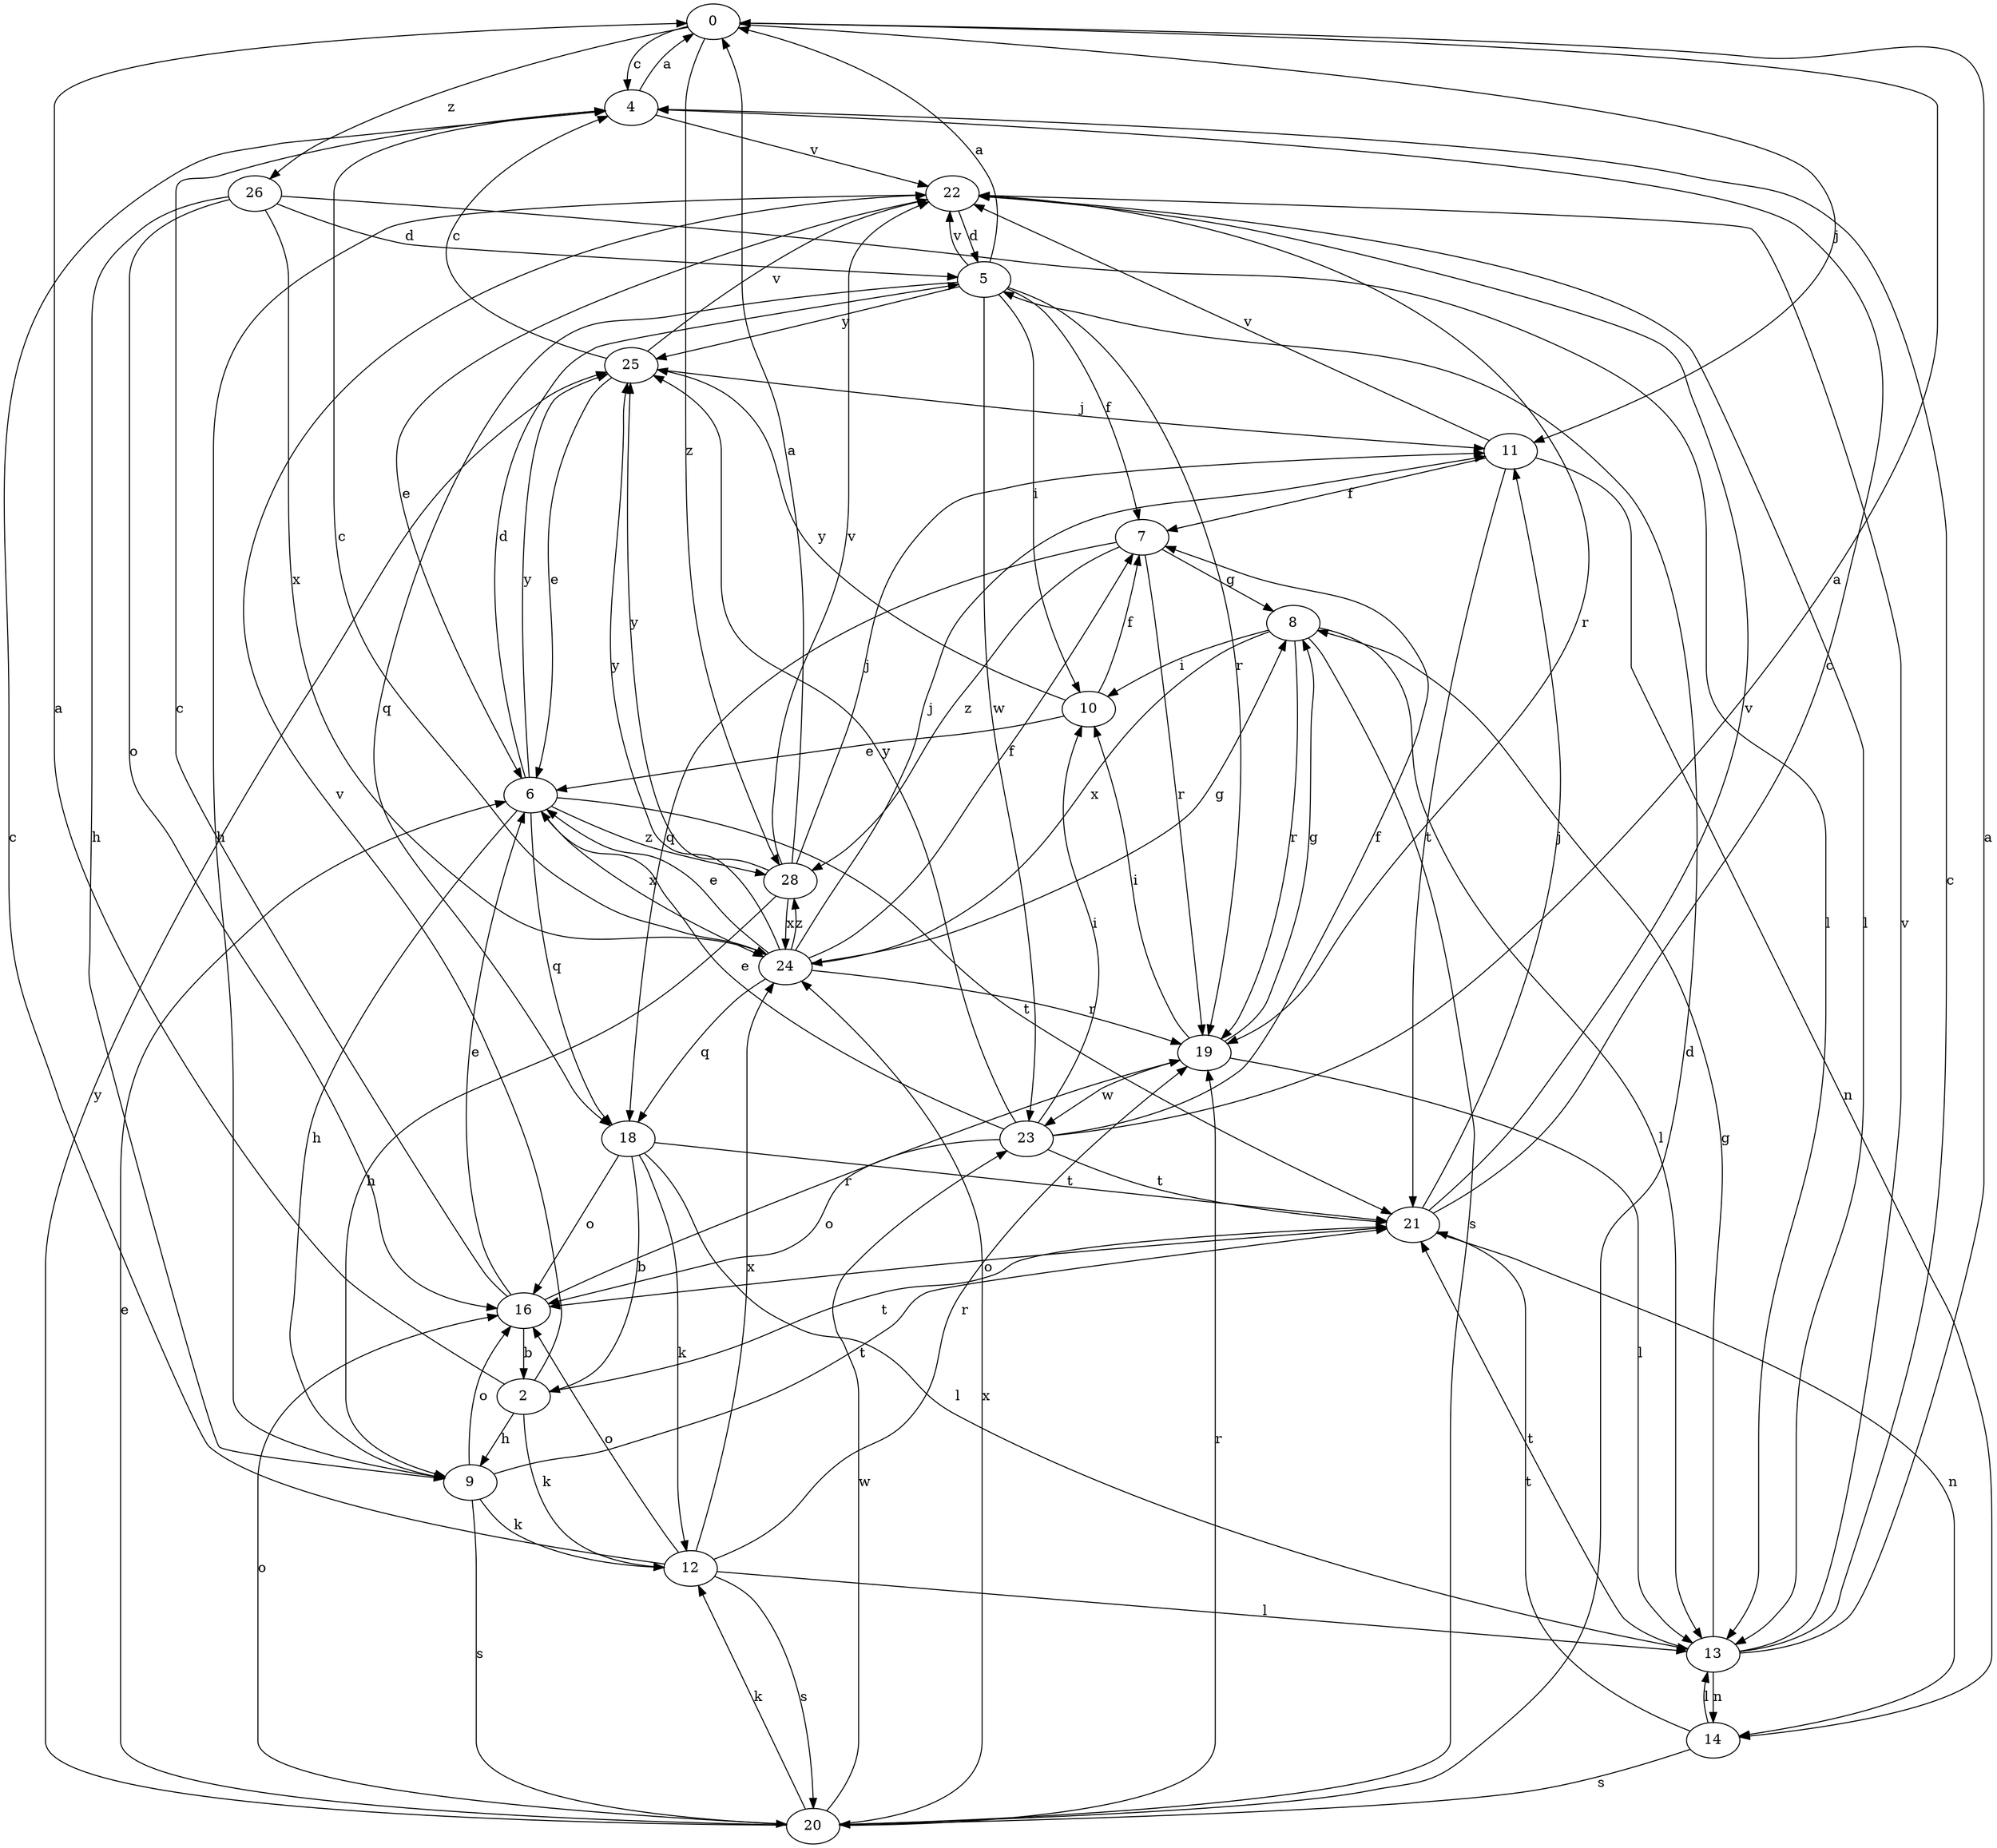 strict digraph  {
0;
2;
4;
5;
6;
7;
8;
9;
10;
11;
12;
13;
14;
16;
18;
19;
20;
21;
22;
23;
24;
25;
26;
28;
0 -> 4  [label=c];
0 -> 11  [label=j];
0 -> 26  [label=z];
0 -> 28  [label=z];
2 -> 0  [label=a];
2 -> 9  [label=h];
2 -> 12  [label=k];
2 -> 21  [label=t];
2 -> 22  [label=v];
4 -> 0  [label=a];
4 -> 22  [label=v];
5 -> 0  [label=a];
5 -> 7  [label=f];
5 -> 10  [label=i];
5 -> 18  [label=q];
5 -> 19  [label=r];
5 -> 22  [label=v];
5 -> 23  [label=w];
5 -> 25  [label=y];
6 -> 5  [label=d];
6 -> 9  [label=h];
6 -> 18  [label=q];
6 -> 21  [label=t];
6 -> 24  [label=x];
6 -> 25  [label=y];
6 -> 28  [label=z];
7 -> 8  [label=g];
7 -> 18  [label=q];
7 -> 19  [label=r];
7 -> 28  [label=z];
8 -> 10  [label=i];
8 -> 13  [label=l];
8 -> 19  [label=r];
8 -> 20  [label=s];
8 -> 24  [label=x];
9 -> 12  [label=k];
9 -> 16  [label=o];
9 -> 20  [label=s];
9 -> 21  [label=t];
10 -> 6  [label=e];
10 -> 7  [label=f];
10 -> 25  [label=y];
11 -> 7  [label=f];
11 -> 14  [label=n];
11 -> 21  [label=t];
11 -> 22  [label=v];
12 -> 4  [label=c];
12 -> 13  [label=l];
12 -> 16  [label=o];
12 -> 19  [label=r];
12 -> 20  [label=s];
12 -> 24  [label=x];
13 -> 0  [label=a];
13 -> 4  [label=c];
13 -> 8  [label=g];
13 -> 14  [label=n];
13 -> 21  [label=t];
13 -> 22  [label=v];
14 -> 13  [label=l];
14 -> 20  [label=s];
14 -> 21  [label=t];
16 -> 2  [label=b];
16 -> 4  [label=c];
16 -> 6  [label=e];
16 -> 19  [label=r];
18 -> 2  [label=b];
18 -> 12  [label=k];
18 -> 13  [label=l];
18 -> 16  [label=o];
18 -> 21  [label=t];
19 -> 8  [label=g];
19 -> 10  [label=i];
19 -> 13  [label=l];
19 -> 23  [label=w];
20 -> 5  [label=d];
20 -> 6  [label=e];
20 -> 12  [label=k];
20 -> 16  [label=o];
20 -> 19  [label=r];
20 -> 23  [label=w];
20 -> 24  [label=x];
20 -> 25  [label=y];
21 -> 4  [label=c];
21 -> 11  [label=j];
21 -> 14  [label=n];
21 -> 16  [label=o];
21 -> 22  [label=v];
22 -> 5  [label=d];
22 -> 6  [label=e];
22 -> 9  [label=h];
22 -> 13  [label=l];
22 -> 19  [label=r];
23 -> 0  [label=a];
23 -> 6  [label=e];
23 -> 7  [label=f];
23 -> 10  [label=i];
23 -> 16  [label=o];
23 -> 21  [label=t];
23 -> 25  [label=y];
24 -> 4  [label=c];
24 -> 6  [label=e];
24 -> 7  [label=f];
24 -> 8  [label=g];
24 -> 11  [label=j];
24 -> 18  [label=q];
24 -> 19  [label=r];
24 -> 25  [label=y];
24 -> 28  [label=z];
25 -> 4  [label=c];
25 -> 6  [label=e];
25 -> 11  [label=j];
25 -> 22  [label=v];
26 -> 5  [label=d];
26 -> 9  [label=h];
26 -> 13  [label=l];
26 -> 16  [label=o];
26 -> 24  [label=x];
28 -> 0  [label=a];
28 -> 9  [label=h];
28 -> 11  [label=j];
28 -> 22  [label=v];
28 -> 24  [label=x];
28 -> 25  [label=y];
}
